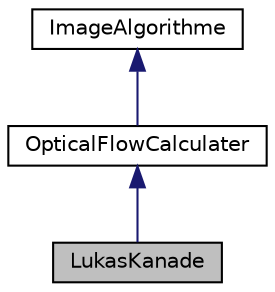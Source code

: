 digraph G
{
  edge [fontname="Helvetica",fontsize="10",labelfontname="Helvetica",labelfontsize="10"];
  node [fontname="Helvetica",fontsize="10",shape=record];
  Node1 [label="LukasKanade",height=0.2,width=0.4,color="black", fillcolor="grey75", style="filled" fontcolor="black"];
  Node2 -> Node1 [dir="back",color="midnightblue",fontsize="10",style="solid",fontname="Helvetica"];
  Node2 [label="OpticalFlowCalculater",height=0.2,width=0.4,color="black", fillcolor="white", style="filled",URL="$class_optical_flow_calculater.html"];
  Node3 -> Node2 [dir="back",color="midnightblue",fontsize="10",style="solid",fontname="Helvetica"];
  Node3 [label="ImageAlgorithme",height=0.2,width=0.4,color="black", fillcolor="white", style="filled",URL="$class_image_algorithme.html"];
}
